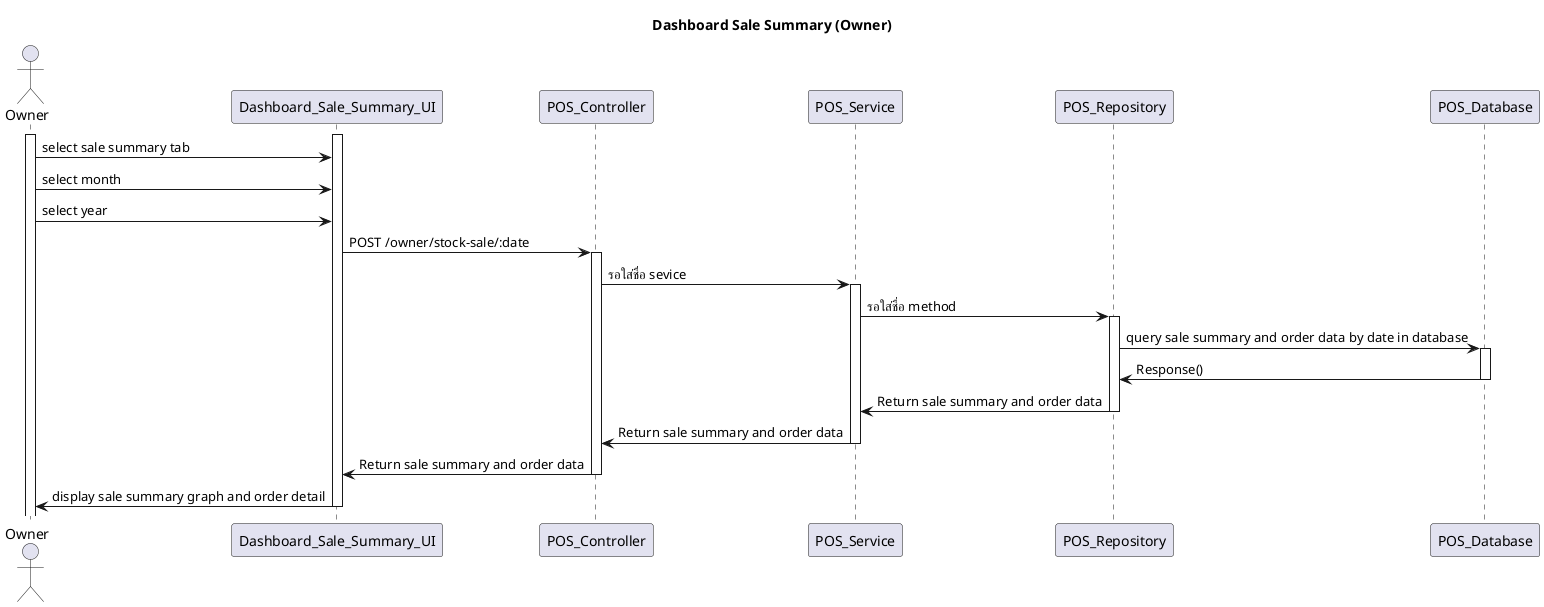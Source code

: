 @startuml sale summary
Title Dashboard Sale Summary (Owner)

Actor Owner
activate Owner
activate Dashboard_Sale_Summary_UI

Owner -> Dashboard_Sale_Summary_UI : select sale summary tab
Owner -> Dashboard_Sale_Summary_UI : select month
Owner -> Dashboard_Sale_Summary_UI : select year

Dashboard_Sale_Summary_UI -> POS_Controller :  POST /owner/stock-sale/:date
activate POS_Controller

POS_Controller -> POS_Service : รอใส่ชื่อ sevice
activate POS_Service

POS_Service -> POS_Repository : รอใส่ชื่อ method
activate POS_Repository

POS_Repository -> POS_Database : query sale summary and order data by date in database
activate POS_Database

POS_Database -> POS_Repository : Response()
deactivate POS_Database

POS_Repository -> POS_Service : Return sale summary and order data
deactivate POS_Repository

POS_Service -> POS_Controller : Return sale summary and order data
deactivate POS_Service

POS_Controller -> Dashboard_Sale_Summary_UI : Return sale summary and order data
deactivate POS_Controller

Dashboard_Sale_Summary_UI -> Owner : display sale summary graph and order detail
deactivate Dashboard_Sale_Summary_UI
@enduml
